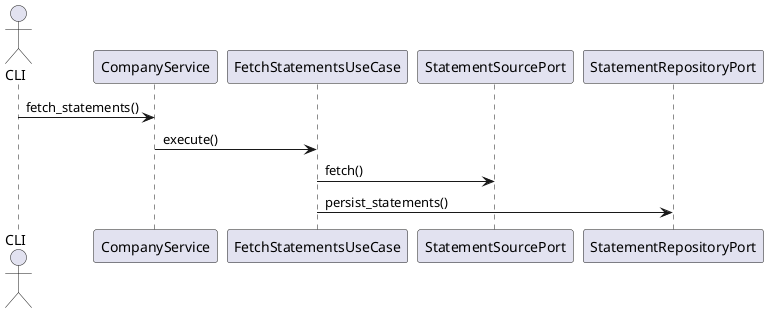 @startuml
actor CLI
participant CompanyService
participant FetchStatementsUseCase
participant StatementSourcePort
participant StatementRepositoryPort

CLI -> CompanyService : fetch_statements()
CompanyService -> FetchStatementsUseCase : execute()
FetchStatementsUseCase -> StatementSourcePort : fetch()
FetchStatementsUseCase -> StatementRepositoryPort : persist_statements()
@enduml